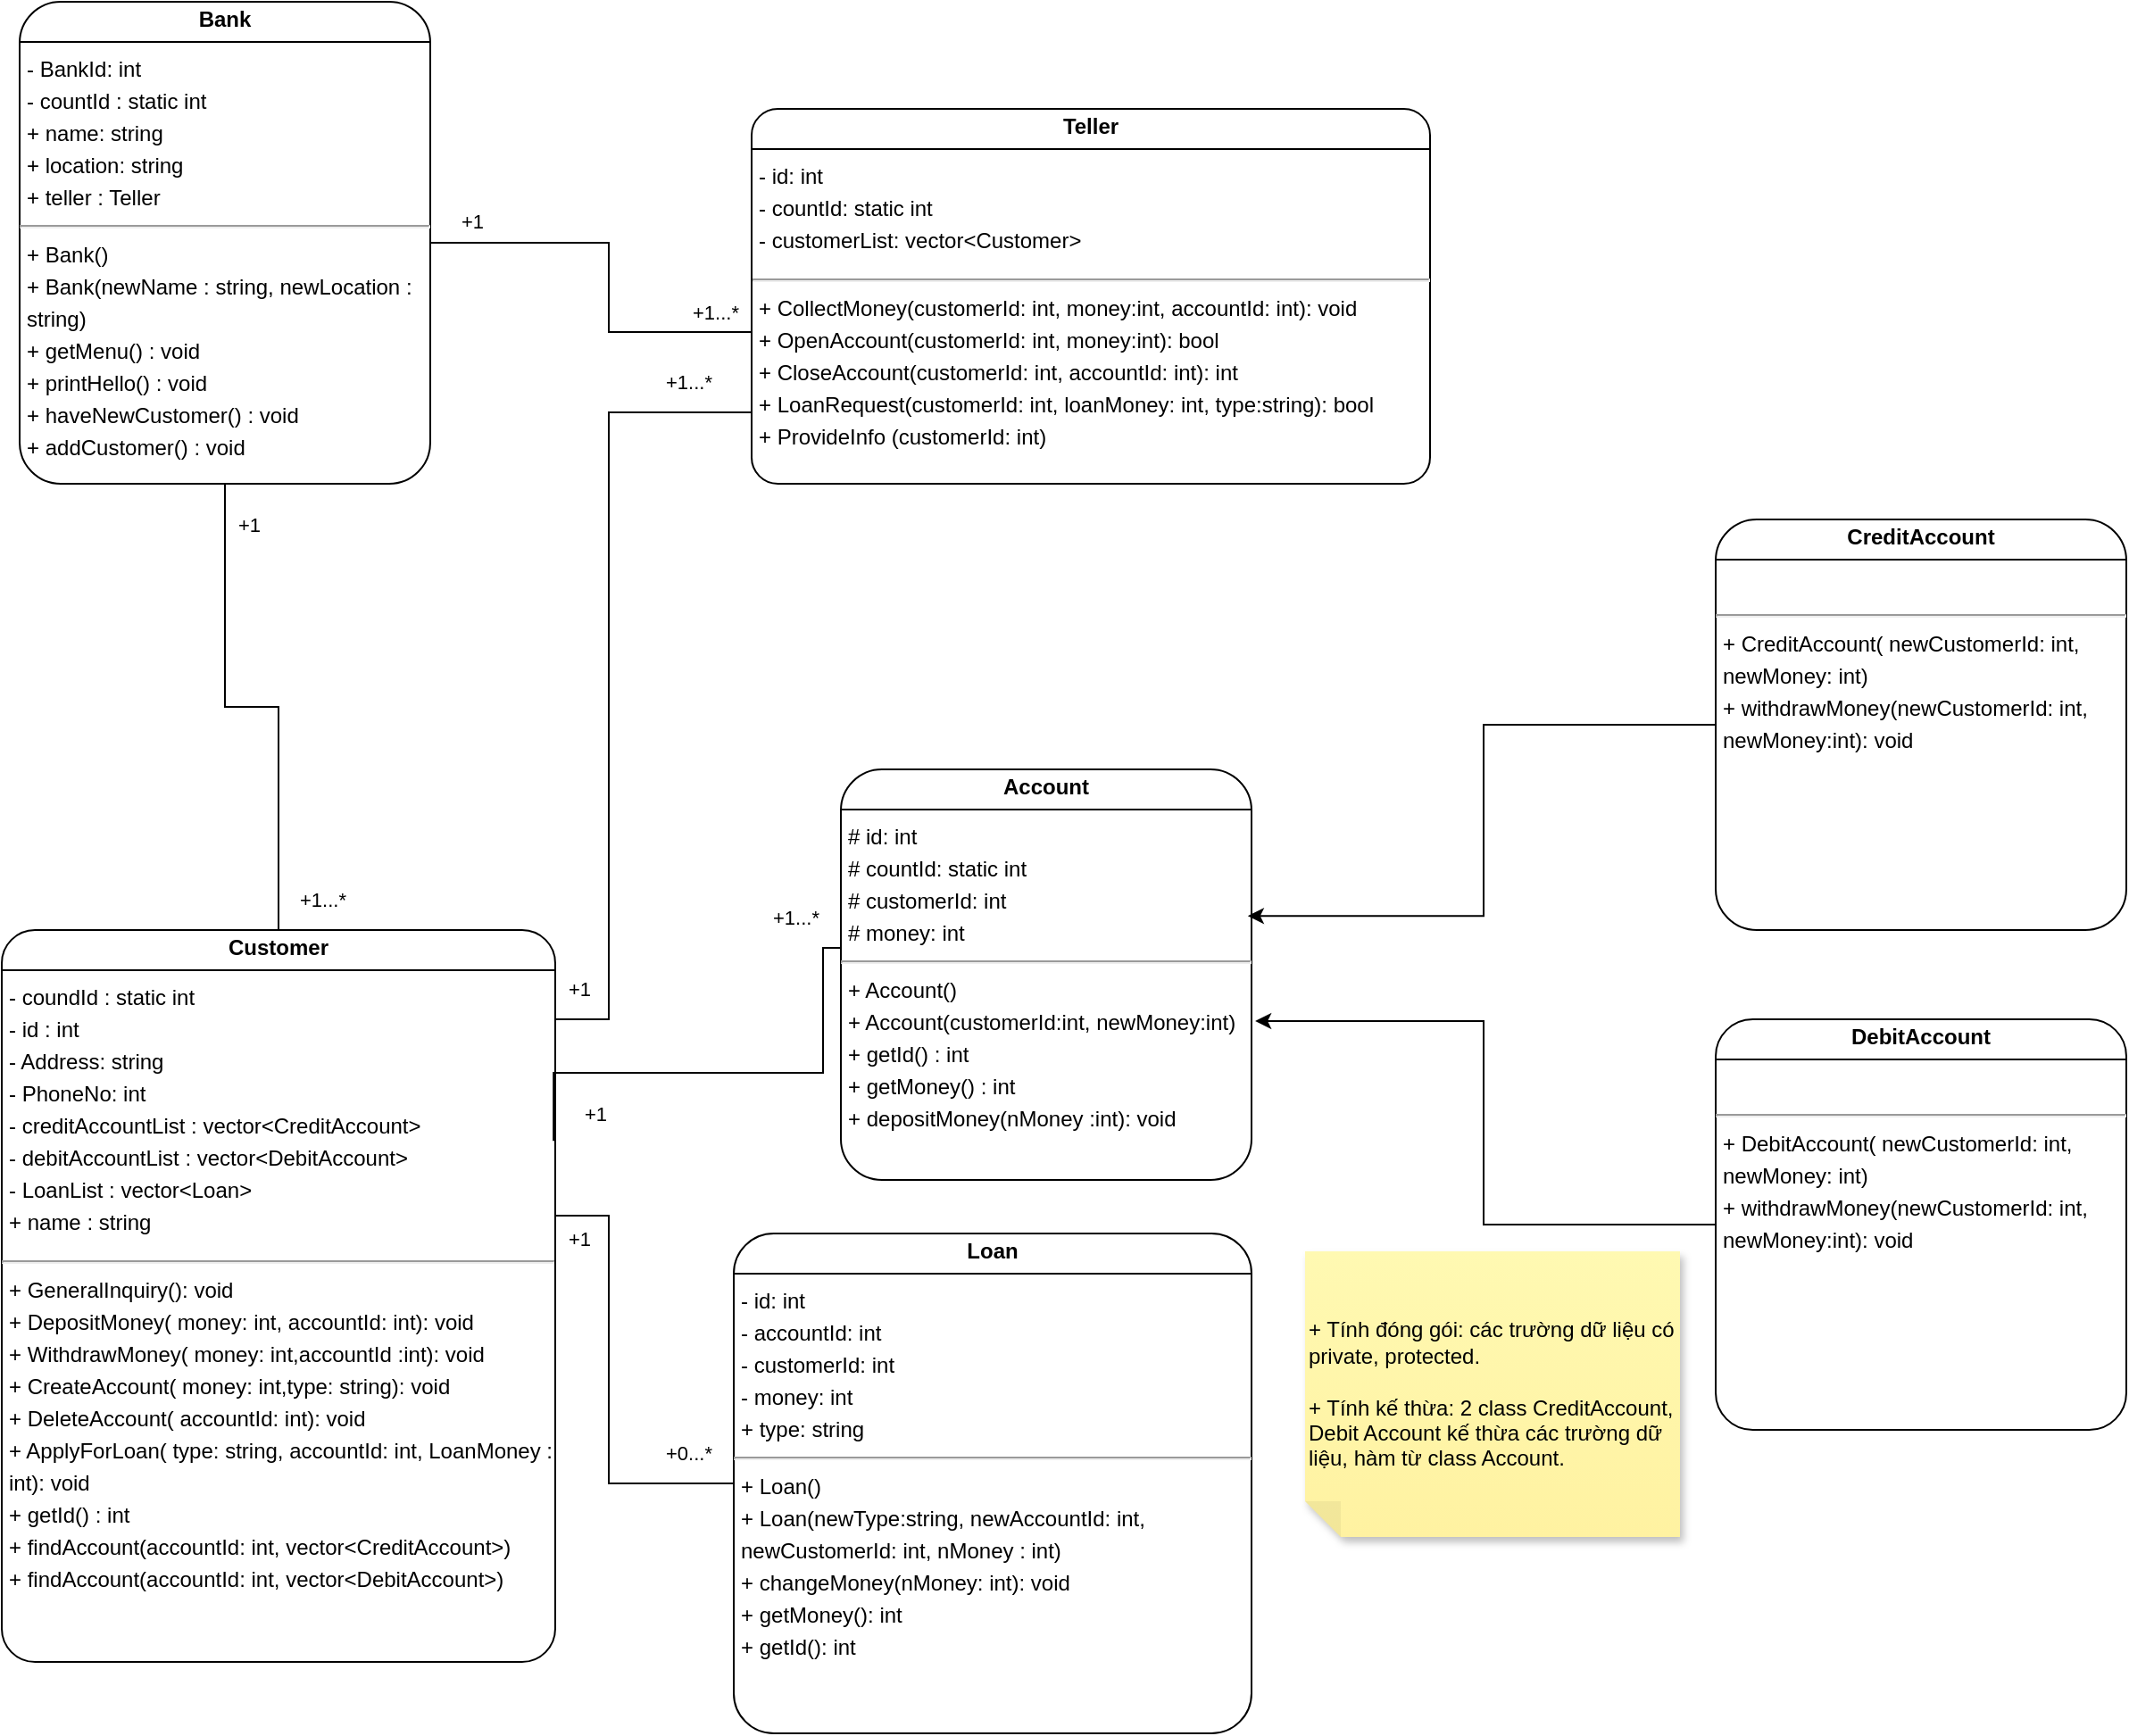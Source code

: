 <mxfile version="24.2.3" type="device">
  <diagram name="Page-1" id="rEAYuiR4Wdk2qMLaIThJ">
    <mxGraphModel dx="927" dy="401" grid="1" gridSize="10" guides="1" tooltips="1" connect="1" arrows="1" fold="1" page="1" pageScale="1" pageWidth="850" pageHeight="1100" math="0" shadow="0">
      <root>
        <mxCell id="0" />
        <mxCell id="1" parent="0" />
        <mxCell id="SG9qALcm7S1IvZvgK0gM-2" value="&lt;p style=&quot;margin: 4px 0px 0px; text-align: center; line-height: 100%;&quot;&gt;&lt;b&gt;&lt;font face=&quot;Helvetica&quot;&gt;Bank&lt;/font&gt;&lt;/b&gt;&lt;/p&gt;&lt;hr size=&quot;1&quot; style=&quot;border-style: solid; line-height: 100%;&quot;&gt;&lt;p style=&quot;--font-size: 13.333px; --line-height: 1.4; line-height: 150%; margin-top: 0px; padding-left: 4px; margin-bottom: 0px; margin-right: 0px;&quot; class=&quot;cvGsUA direction-ltr align-start para-style-body&quot;&gt;&lt;span style=&quot;&quot; class=&quot;OYPEnA text-decoration-none text-strikethrough-none&quot;&gt;&lt;font face=&quot;Helvetica&quot;&gt;- BankId: int&lt;/font&gt;&lt;/span&gt;&lt;/p&gt;&lt;p style=&quot;--font-size: 13.333px; --line-height: 1.4; line-height: 150%; margin-top: 0px; padding-left: 4px; margin-bottom: 0px; margin-right: 0px;&quot; class=&quot;cvGsUA direction-ltr align-start para-style-body&quot;&gt;&lt;span style=&quot;&quot; class=&quot;OYPEnA text-decoration-none text-strikethrough-none&quot;&gt;&lt;font face=&quot;Helvetica&quot;&gt;- countId : static int&lt;/font&gt;&lt;/span&gt;&lt;/p&gt;&lt;p style=&quot;--font-size: 13.333px; --line-height: 1.4; line-height: 150%; margin-top: 0px; padding-left: 4px; margin-bottom: 0px; margin-right: 0px;&quot; class=&quot;cvGsUA direction-ltr align-start para-style-body&quot;&gt;&lt;span style=&quot;&quot; class=&quot;OYPEnA text-decoration-none text-strikethrough-none&quot;&gt;&lt;font face=&quot;Helvetica&quot;&gt;+ name: string&lt;/font&gt;&lt;/span&gt;&lt;/p&gt;&lt;p style=&quot;--font-size: 13.333px; --line-height: 1.4; line-height: 150%; margin-top: 0px; padding-left: 4px; margin-bottom: 0px; margin-right: 0px;&quot; class=&quot;cvGsUA direction-ltr align-start para-style-body&quot;&gt;&lt;span style=&quot;&quot; class=&quot;OYPEnA text-decoration-none text-strikethrough-none&quot;&gt;&lt;font face=&quot;Helvetica&quot;&gt;+ location: string&lt;/font&gt;&lt;/span&gt;&lt;/p&gt;&lt;p style=&quot;--font-size: 13.333px; --line-height: 1.4; line-height: 150%; margin-top: 0px; padding-left: 4px; margin-bottom: 0px; margin-right: 0px;&quot; class=&quot;cvGsUA direction-ltr align-start para-style-body&quot;&gt;&lt;span style=&quot;&quot; class=&quot;OYPEnA text-decoration-none text-strikethrough-none&quot;&gt;&lt;font face=&quot;Helvetica&quot;&gt;+ teller : Teller&lt;/font&gt;&lt;/span&gt;&lt;/p&gt;&lt;hr&gt;&lt;p style=&quot;--font-size: 13.333px; --line-height: 1.4; line-height: 150%; margin-top: 0px; padding-left: 4px; margin-bottom: 0px; margin-right: 0px;&quot; class=&quot;cvGsUA direction-ltr align-start para-style-body&quot;&gt;&lt;font face=&quot;Helvetica&quot;&gt;+ Bank()&lt;/font&gt;&lt;/p&gt;&lt;p style=&quot;--font-size: 13.333px; --line-height: 1.4; line-height: 150%; margin-top: 0px; padding-left: 4px; margin-bottom: 0px; margin-right: 0px;&quot; class=&quot;cvGsUA direction-ltr align-start para-style-body&quot;&gt;&lt;font face=&quot;Helvetica&quot;&gt;+ Bank(newName : string, newLocation : string)&lt;/font&gt;&lt;/p&gt;&lt;p style=&quot;--font-size: 13.333px; --line-height: 1.4; line-height: 150%; margin-top: 0px; padding-left: 4px; margin-bottom: 0px; margin-right: 0px;&quot; class=&quot;cvGsUA direction-ltr align-start para-style-body&quot;&gt;&lt;font face=&quot;Helvetica&quot;&gt;+ getMenu() : void&lt;/font&gt;&lt;/p&gt;&lt;p style=&quot;--font-size: 13.333px; --line-height: 1.4; line-height: 150%; margin-top: 0px; padding-left: 4px; margin-bottom: 0px; margin-right: 0px;&quot; class=&quot;cvGsUA direction-ltr align-start para-style-body&quot;&gt;&lt;font face=&quot;Helvetica&quot;&gt;+ printHello() : void&lt;/font&gt;&lt;/p&gt;&lt;p style=&quot;--font-size: 13.333px; --line-height: 1.4; line-height: 150%; margin-top: 0px; padding-left: 4px; margin-bottom: 0px; margin-right: 0px;&quot; class=&quot;cvGsUA direction-ltr align-start para-style-body&quot;&gt;&lt;font face=&quot;Helvetica&quot;&gt;+ haveNewCustomer() : void&lt;/font&gt;&lt;/p&gt;&lt;p style=&quot;--font-size: 13.333px; --line-height: 1.4; line-height: 150%; margin-top: 0px; padding-left: 4px; margin-bottom: 0px; margin-right: 0px;&quot; class=&quot;cvGsUA direction-ltr align-start para-style-body&quot;&gt;&lt;font face=&quot;Helvetica&quot;&gt;+ addCustomer() : void&lt;/font&gt;&lt;/p&gt;" style="verticalAlign=top;align=left;overflow=fill;html=1;whiteSpace=wrap;rounded=1;arcSize=10;fontFamily=consolas;" parent="1" vertex="1">
          <mxGeometry x="50" width="230" height="270" as="geometry" />
        </mxCell>
        <mxCell id="SG9qALcm7S1IvZvgK0gM-3" value="&lt;p style=&quot;margin: 4px 0px 0px; text-align: center; line-height: 100%;&quot;&gt;&lt;b&gt;&lt;font face=&quot;Helvetica&quot;&gt;Customer&lt;/font&gt;&lt;/b&gt;&lt;/p&gt;&lt;hr size=&quot;1&quot; style=&quot;border-style: solid; line-height: 100%;&quot;&gt;&lt;p style=&quot;--font-size: 13.333px; --line-height: 1.4; line-height: 18px; padding-left: 4px; margin-top: 0px; margin-bottom: 0px;&quot; class=&quot;cvGsUA direction-ltr align-start para-style-body&quot;&gt;&lt;span class=&quot;OYPEnA text-decoration-none text-strikethrough-none&quot;&gt;- coundId : static int&lt;/span&gt;&lt;/p&gt;&lt;p style=&quot;--font-size: 13.333px; --line-height: 1.4; line-height: 18px; padding-left: 4px; margin-top: 0px; margin-bottom: 0px;&quot; class=&quot;cvGsUA direction-ltr align-start para-style-body&quot;&gt;&lt;span class=&quot;OYPEnA text-decoration-none text-strikethrough-none&quot;&gt;- id : int&lt;/span&gt;&lt;/p&gt;&lt;p style=&quot;--font-size: 13.333px; --line-height: 1.4; line-height: 18px; padding-left: 4px; margin-top: 0px; margin-bottom: 0px;&quot; class=&quot;cvGsUA direction-ltr align-start para-style-body&quot;&gt;&lt;span style=&quot;background-color: initial;&quot;&gt;- Address: string&lt;/span&gt;&lt;/p&gt;&lt;p style=&quot;--font-size: 13.333px; --line-height: 1.4; line-height: 18px; padding-left: 4px; margin-top: 0px; margin-bottom: 0px;&quot; class=&quot;cvGsUA direction-ltr align-start para-style-body&quot;&gt;&lt;span style=&quot;background-color: initial;&quot;&gt;- PhoneNo: int&lt;/span&gt;&lt;/p&gt;&lt;p style=&quot;--font-size: 13.333px; --line-height: 1.4; line-height: 18px; padding-left: 4px; margin-top: 0px; margin-bottom: 0px;&quot; class=&quot;cvGsUA direction-ltr align-start para-style-body&quot;&gt;&lt;span style=&quot;background-color: initial;&quot;&gt;- creditAccountList : vector&amp;lt;CreditAccount&amp;gt;&lt;/span&gt;&lt;/p&gt;&lt;p style=&quot;--font-size: 13.333px; --line-height: 1.4; line-height: 18px; padding-left: 4px; margin-top: 0px; margin-bottom: 0px;&quot; class=&quot;cvGsUA direction-ltr align-start para-style-body&quot;&gt;&lt;span style=&quot;background-color: initial;&quot;&gt;- debitAccountList : vector&amp;lt;DebitAccount&amp;gt;&lt;/span&gt;&lt;/p&gt;&lt;p style=&quot;--font-size: 13.333px; --line-height: 1.4; line-height: 18px; padding-left: 4px; margin-top: 0px; margin-bottom: 0px;&quot; class=&quot;cvGsUA direction-ltr align-start para-style-body&quot;&gt;&lt;span style=&quot;background-color: initial;&quot;&gt;- LoanList : vector&amp;lt;Loan&amp;gt;&lt;/span&gt;&lt;/p&gt;&lt;p style=&quot;--font-size: 13.333px; --line-height: 1.4; line-height: 18px; padding-left: 4px; margin-top: 0px; margin-bottom: 0px;&quot; class=&quot;cvGsUA direction-ltr align-start para-style-body&quot;&gt;&lt;span style=&quot;background-color: initial;&quot;&gt;+ name : string&lt;/span&gt;&lt;/p&gt;&lt;p style=&quot;--font-size: 13.333px; --line-height: 1.4; line-height: 18px;&quot; class=&quot;cvGsUA direction-ltr align-start para-style-body&quot;&gt;&lt;span class=&quot;OYPEnA text-decoration-none text-strikethrough-none&quot;&gt;&lt;/span&gt;&lt;/p&gt;&lt;hr&gt;&lt;div&gt;&lt;p style=&quot;--font-size: 13.333px; --line-height: 1.4; line-height: 18px; padding-left: 4px; margin-top: 0px; margin-bottom: 0px;&quot; class=&quot;cvGsUA direction-ltr align-start para-style-body&quot;&gt;&lt;span class=&quot;OYPEnA text-decoration-none text-strikethrough-none&quot;&gt;+ GeneralInquiry(): void&lt;/span&gt;&lt;/p&gt;&lt;p style=&quot;--font-size: 13.333px; --line-height: 1.4; line-height: 18px; padding-left: 4px; margin-top: 0px; margin-bottom: 0px;&quot; class=&quot;cvGsUA direction-ltr align-start para-style-body&quot;&gt;&lt;span style=&quot;background-color: initial;&quot;&gt;+ DepositMoney( money: int, accountId: int): void&lt;/span&gt;&lt;/p&gt;&lt;p style=&quot;--font-size: 13.333px; --line-height: 1.4; line-height: 18px; padding-left: 4px; margin-top: 0px; margin-bottom: 0px;&quot; class=&quot;cvGsUA direction-ltr align-start para-style-body&quot;&gt;&lt;span style=&quot;background-color: initial;&quot;&gt;+ WithdrawMoney( money: int,accountId :int): void&lt;/span&gt;&lt;/p&gt;&lt;p style=&quot;--font-size: 13.333px; --line-height: 1.4; line-height: 18px; padding-left: 4px; margin-top: 0px; margin-bottom: 0px;&quot; class=&quot;cvGsUA direction-ltr align-start para-style-body&quot;&gt;&lt;span style=&quot;background-color: initial;&quot;&gt;+ CreateAccount( money: int,type: string): void&lt;/span&gt;&lt;/p&gt;&lt;p style=&quot;--font-size: 13.333px; --line-height: 1.4; line-height: 18px; padding-left: 4px; margin-top: 0px; margin-bottom: 0px;&quot; class=&quot;cvGsUA direction-ltr align-start para-style-body&quot;&gt;&lt;span style=&quot;background-color: initial;&quot;&gt;+ DeleteAccount( accountId: int): void&lt;/span&gt;&lt;/p&gt;&lt;p style=&quot;--font-size: 13.333px; --line-height: 1.4; line-height: 18px; padding-left: 4px; margin-top: 0px; margin-bottom: 0px;&quot; class=&quot;cvGsUA direction-ltr align-start para-style-body&quot;&gt;&lt;span style=&quot;background-color: initial;&quot;&gt;+ ApplyForLoan( type: string, accountId: int, LoanMoney : int): void&lt;/span&gt;&lt;/p&gt;&lt;p style=&quot;--font-size: 13.333px; --line-height: 1.4; line-height: 18px; padding-left: 4px; margin-top: 0px; margin-bottom: 0px;&quot; class=&quot;cvGsUA direction-ltr align-start para-style-body&quot;&gt;&lt;span style=&quot;background-color: initial;&quot;&gt;+ getId() : int&lt;/span&gt;&lt;/p&gt;&lt;p style=&quot;--font-size: 13.333px; --line-height: 1.4; line-height: 18px; padding-left: 4px; margin-top: 0px; margin-bottom: 0px;&quot; class=&quot;cvGsUA direction-ltr align-start para-style-body&quot;&gt;&lt;span style=&quot;background-color: initial;&quot;&gt;+ findAccount(accountId: int, vector&amp;lt;CreditAccount&amp;gt;)&lt;/span&gt;&lt;/p&gt;&lt;p style=&quot;--font-size: 13.333px; --line-height: 1.4; line-height: 18px; padding-left: 4px; margin-top: 0px; margin-bottom: 0px;&quot; class=&quot;cvGsUA direction-ltr align-start para-style-body&quot;&gt;+ findAccount(accountId: int, vector&amp;lt;DebitAccount&amp;gt;)&lt;span style=&quot;background-color: initial;&quot;&gt;&lt;br&gt;&lt;/span&gt;&lt;/p&gt;&lt;p style=&quot;--font-size: 13.333px; --line-height: 1.4; line-height: 18px; padding-left: 4px; margin-top: 0px; margin-bottom: 0px;&quot; class=&quot;cvGsUA direction-ltr align-start para-style-body&quot;&gt;&lt;span style=&quot;background-color: initial;&quot;&gt;&lt;font face=&quot;Helvetica&quot;&gt;&lt;br&gt;&lt;/font&gt;&lt;/span&gt;&lt;/p&gt;&lt;/div&gt;" style="verticalAlign=top;align=left;overflow=fill;html=1;whiteSpace=wrap;rounded=1;arcSize=6;" parent="1" vertex="1">
          <mxGeometry x="40" y="520" width="310" height="410" as="geometry" />
        </mxCell>
        <mxCell id="SG9qALcm7S1IvZvgK0gM-5" value="&lt;p style=&quot;margin: 4px 0px 0px; text-align: center; line-height: 100%;&quot;&gt;&lt;b&gt;Teller&lt;/b&gt;&lt;/p&gt;&lt;hr size=&quot;1&quot; style=&quot;border-style: solid; line-height: 100%;&quot;&gt;&lt;p style=&quot;--font-size: 13.333px; --line-height: 1.4; line-height: 18px; padding-left: 4px; margin-right: 0px; margin-top: 0px; margin-bottom: 0px;&quot; class=&quot;cvGsUA direction-ltr align-start para-style-body&quot;&gt;&lt;span class=&quot;OYPEnA text-decoration-none text-strikethrough-none&quot;&gt;- id: int&lt;/span&gt;&lt;/p&gt;&lt;p style=&quot;--font-size: 13.333px; --line-height: 1.4; line-height: 18px; padding-left: 4px; margin-right: 0px; margin-top: 0px; margin-bottom: 0px;&quot; class=&quot;cvGsUA direction-ltr align-start para-style-body&quot;&gt;&lt;span class=&quot;OYPEnA text-decoration-none text-strikethrough-none&quot;&gt;- countId: static int&lt;/span&gt;&lt;/p&gt;&lt;p style=&quot;--font-size: 13.333px; --line-height: 1.4; line-height: 18px; padding-left: 4px; margin-right: 0px; margin-top: 0px; margin-bottom: 0px;&quot; class=&quot;cvGsUA direction-ltr align-start para-style-body&quot;&gt;- customerList: vector&amp;lt;Customer&amp;gt;&lt;/p&gt;&lt;p style=&quot;--font-size: 13.333px; --line-height: 1.4; line-height: 18px;&quot; class=&quot;cvGsUA direction-ltr align-start para-style-body&quot;&gt;&lt;span class=&quot;OYPEnA text-decoration-none text-strikethrough-none&quot;&gt;&lt;/span&gt;&lt;/p&gt;&lt;hr&gt;&lt;div&gt;&lt;p style=&quot;--font-size: 13.333px; --line-height: 1.4; line-height: 18px; padding-left: 4px; margin-top: 0px; margin-bottom: 0px; margin-right: 0px;&quot; class=&quot;cvGsUA direction-ltr align-start para-style-body&quot;&gt;&lt;span class=&quot;OYPEnA text-decoration-none text-strikethrough-none&quot;&gt;+ CollectMoney(customerId: int, money:int, accountId: int): void&lt;/span&gt;&lt;/p&gt;&lt;p style=&quot;--font-size: 13.333px; --line-height: 1.4; line-height: 18px; padding-left: 4px; margin-top: 0px; margin-bottom: 0px; margin-right: 0px;&quot; class=&quot;cvGsUA direction-ltr align-start para-style-body&quot;&gt;&lt;span style=&quot;background-color: initial;&quot;&gt;+ OpenAccount(customerId: int, money:int): bool&lt;/span&gt;&lt;/p&gt;&lt;p style=&quot;--font-size: 13.333px; --line-height: 1.4; line-height: 18px; padding-left: 4px; margin-top: 0px; margin-bottom: 0px; margin-right: 0px;&quot; class=&quot;cvGsUA direction-ltr align-start para-style-body&quot;&gt;&lt;span style=&quot;background-color: initial;&quot;&gt;+ CloseAccount(customerId: int,&amp;nbsp;&lt;/span&gt;&lt;span style=&quot;background-color: initial;&quot;&gt;accountId: int&lt;/span&gt;&lt;span style=&quot;background-color: initial;&quot;&gt;): int&lt;/span&gt;&lt;/p&gt;&lt;p style=&quot;--font-size: 13.333px; --line-height: 1.4; line-height: 18px; padding-left: 4px; margin-top: 0px; margin-bottom: 0px; margin-right: 0px;&quot; class=&quot;cvGsUA direction-ltr align-start para-style-body&quot;&gt;&lt;span style=&quot;background-color: initial;&quot;&gt;+ LoanRequest(customerId: int, loanMoney: int, type:string): bool&lt;/span&gt;&lt;/p&gt;&lt;p style=&quot;--font-size: 13.333px; --line-height: 1.4; line-height: 18px; padding-left: 4px; margin-top: 0px; margin-bottom: 0px; margin-right: 0px;&quot; class=&quot;cvGsUA direction-ltr align-start para-style-body&quot;&gt;&lt;span style=&quot;background-color: initial;&quot;&gt;+ ProvideInfo (customerId: int)&lt;/span&gt;&lt;/p&gt;&lt;/div&gt;" style="verticalAlign=top;align=left;overflow=fill;html=1;whiteSpace=wrap;rounded=1;arcSize=7;" parent="1" vertex="1">
          <mxGeometry x="460" y="60" width="380" height="210" as="geometry" />
        </mxCell>
        <mxCell id="3UZ4lUis-rqjRzUQR2lQ-1" value="&lt;p style=&quot;margin: 4px 0px 0px; text-align: center; line-height: 100%;&quot;&gt;&lt;b&gt;Account&lt;/b&gt;&lt;/p&gt;&lt;hr size=&quot;1&quot; style=&quot;border-style: solid; line-height: 100%;&quot;&gt;&lt;p style=&quot;--font-size: 13.333px; --line-height: 1.4; line-height: 150%; margin-top: 0px; padding-left: 4px; margin-bottom: 0px; margin-right: 0px;&quot; class=&quot;cvGsUA direction-ltr align-start para-style-body&quot;&gt;&lt;font face=&quot;Helvetica&quot;&gt;&lt;span style=&quot;&quot; class=&quot;OYPEnA text-decoration-none text-strikethrough-none&quot;&gt;- id: int&lt;/span&gt;&lt;/font&gt;&lt;/p&gt;&lt;p style=&quot;--font-size: 13.333px; --line-height: 1.4; line-height: 150%; margin-top: 0px; padding-left: 4px; margin-bottom: 0px; margin-right: 0px;&quot; class=&quot;cvGsUA direction-ltr align-start para-style-body&quot;&gt;&lt;font face=&quot;Helvetica&quot;&gt;&lt;span style=&quot;&quot; class=&quot;OYPEnA text-decoration-none text-strikethrough-none&quot;&gt;- countId: static int&lt;/span&gt;&lt;/font&gt;&lt;/p&gt;&lt;p style=&quot;--font-size: 13.333px; --line-height: 1.4; line-height: 150%; margin-top: 0px; padding-left: 4px; margin-bottom: 0px; margin-right: 0px;&quot; class=&quot;cvGsUA direction-ltr align-start para-style-body&quot;&gt;&lt;font face=&quot;Helvetica&quot;&gt;&lt;span style=&quot;background-color: initial;&quot;&gt;- customerId: int&lt;/span&gt;&lt;/font&gt;&lt;/p&gt;&lt;p style=&quot;--font-size: 13.333px; --line-height: 1.4; line-height: 150%; margin-top: 0px; padding-left: 4px; margin-bottom: 0px; margin-right: 0px;&quot; class=&quot;cvGsUA direction-ltr align-start para-style-body&quot;&gt;&lt;font face=&quot;Helvetica&quot;&gt;&lt;span style=&quot;background-color: initial;&quot;&gt;- money: int&lt;/span&gt;&lt;/font&gt;&lt;/p&gt;&lt;hr&gt;&lt;p style=&quot;--font-size: 13.333px; --line-height: 1.4; line-height: 150%; margin-top: 0px; padding-left: 4px; margin-bottom: 0px; margin-right: 0px;&quot; class=&quot;cvGsUA direction-ltr align-start para-style-body&quot;&gt;&lt;font face=&quot;Helvetica&quot;&gt;&lt;span style=&quot;background-color: initial;&quot;&gt;+ Account()&amp;nbsp;&lt;/span&gt;&lt;/font&gt;&lt;/p&gt;&lt;p style=&quot;--font-size: 13.333px; --line-height: 1.4; line-height: 150%; margin-top: 0px; padding-left: 4px; margin-bottom: 0px; margin-right: 0px;&quot; class=&quot;cvGsUA direction-ltr align-start para-style-body&quot;&gt;&lt;font face=&quot;Helvetica&quot;&gt;&lt;span style=&quot;background-color: initial;&quot;&gt;+ Account(customerId:int, newMoney:int)&lt;/span&gt;&lt;/font&gt;&lt;/p&gt;&lt;p style=&quot;--font-size: 13.333px; --line-height: 1.4; line-height: 150%; margin-top: 0px; padding-left: 4px; margin-bottom: 0px; margin-right: 0px;&quot; class=&quot;cvGsUA direction-ltr align-start para-style-body&quot;&gt;&lt;font face=&quot;Helvetica&quot;&gt;&lt;span style=&quot;background-color: initial;&quot;&gt;+ getId() : int&lt;/span&gt;&lt;/font&gt;&lt;/p&gt;&lt;p style=&quot;--font-size: 13.333px; --line-height: 1.4; line-height: 150%; margin-top: 0px; padding-left: 4px; margin-bottom: 0px; margin-right: 0px;&quot; class=&quot;cvGsUA direction-ltr align-start para-style-body&quot;&gt;&lt;font face=&quot;Helvetica&quot;&gt;&lt;span style=&quot;background-color: initial;&quot;&gt;+ getMoney() : int&lt;/span&gt;&lt;/font&gt;&lt;/p&gt;&lt;p style=&quot;--font-size: 13.333px; --line-height: 1.4; line-height: 150%; margin-top: 0px; padding-left: 4px; margin-bottom: 0px; margin-right: 0px;&quot; class=&quot;cvGsUA direction-ltr align-start para-style-body&quot;&gt;&lt;font face=&quot;Helvetica&quot;&gt;&lt;span style=&quot;background-color: initial;&quot;&gt;+ depositMoney(nMoney :int): void&lt;/span&gt;&lt;/font&gt;&lt;/p&gt;" style="verticalAlign=top;align=left;overflow=fill;html=1;whiteSpace=wrap;rounded=1;" parent="1" vertex="1">
          <mxGeometry x="510" y="430" width="230" height="230" as="geometry" />
        </mxCell>
        <mxCell id="3UZ4lUis-rqjRzUQR2lQ-2" value="&lt;p style=&quot;margin: 4px 0px 0px; text-align: center; line-height: 100%;&quot;&gt;&lt;b&gt;Loan&lt;/b&gt;&lt;/p&gt;&lt;hr size=&quot;1&quot; style=&quot;border-style: solid; line-height: 100%;&quot;&gt;&lt;p style=&quot;--font-size: 13.333px; --line-height: 1.4; line-height: 150%; margin-top: 0px; padding-left: 4px; margin-bottom: 0px; margin-right: 0px;&quot; class=&quot;cvGsUA direction-ltr align-start para-style-body&quot;&gt;&lt;font face=&quot;Helvetica&quot;&gt;&lt;span style=&quot;&quot; class=&quot;OYPEnA text-decoration-none text-strikethrough-none&quot;&gt;- id: int&lt;/span&gt;&lt;/font&gt;&lt;/p&gt;&lt;p style=&quot;--font-size: 13.333px; --line-height: 1.4; line-height: 150%; margin-top: 0px; padding-left: 4px; margin-bottom: 0px; margin-right: 0px;&quot; class=&quot;cvGsUA direction-ltr align-start para-style-body&quot;&gt;&lt;font face=&quot;Helvetica&quot;&gt;&lt;span style=&quot;background-color: initial;&quot;&gt;- accountId: int&lt;/span&gt;&lt;/font&gt;&lt;/p&gt;&lt;p style=&quot;--font-size: 13.333px; --line-height: 1.4; line-height: 150%; margin-top: 0px; padding-left: 4px; margin-bottom: 0px; margin-right: 0px;&quot; class=&quot;cvGsUA direction-ltr align-start para-style-body&quot;&gt;&lt;font face=&quot;Helvetica&quot;&gt;&lt;span style=&quot;background-color: initial;&quot;&gt;- customerId: int&lt;/span&gt;&lt;/font&gt;&lt;/p&gt;&lt;p style=&quot;--font-size: 13.333px; --line-height: 1.4; line-height: 150%; margin-top: 0px; padding-left: 4px; margin-bottom: 0px; margin-right: 0px;&quot; class=&quot;cvGsUA direction-ltr align-start para-style-body&quot;&gt;&lt;font face=&quot;Helvetica&quot;&gt;&lt;span style=&quot;background-color: initial;&quot;&gt;- money: int&lt;/span&gt;&lt;/font&gt;&lt;/p&gt;&lt;p style=&quot;--font-size: 13.333px; --line-height: 1.4; line-height: 150%; margin-top: 0px; padding-left: 4px; margin-bottom: 0px; margin-right: 0px;&quot; class=&quot;cvGsUA direction-ltr align-start para-style-body&quot;&gt;+ type: string&lt;font face=&quot;Helvetica&quot;&gt;&lt;span style=&quot;background-color: initial;&quot;&gt;&lt;br&gt;&lt;/span&gt;&lt;/font&gt;&lt;/p&gt;&lt;hr&gt;&lt;p style=&quot;--font-size: 13.333px; --line-height: 1.4; line-height: 150%; margin-top: 0px; padding-left: 4px; margin-bottom: 0px; margin-right: 0px;&quot; class=&quot;cvGsUA direction-ltr align-start para-style-body&quot;&gt;+ Loan()&lt;/p&gt;&lt;p style=&quot;--font-size: 13.333px; --line-height: 1.4; line-height: 150%; margin-top: 0px; padding-left: 4px; margin-bottom: 0px; margin-right: 0px;&quot; class=&quot;cvGsUA direction-ltr align-start para-style-body&quot;&gt;+ Loan(newType:string, newAccountId: int, newCustomerId: int, nMoney : int)&lt;/p&gt;&lt;p style=&quot;--font-size: 13.333px; --line-height: 1.4; line-height: 150%; margin-top: 0px; padding-left: 4px; margin-bottom: 0px; margin-right: 0px;&quot; class=&quot;cvGsUA direction-ltr align-start para-style-body&quot;&gt;+ changeMoney(nMoney: int): void&lt;/p&gt;&lt;p style=&quot;--font-size: 13.333px; --line-height: 1.4; line-height: 150%; margin-top: 0px; padding-left: 4px; margin-bottom: 0px; margin-right: 0px;&quot; class=&quot;cvGsUA direction-ltr align-start para-style-body&quot;&gt;+ getMoney(): int&lt;/p&gt;&lt;p style=&quot;--font-size: 13.333px; --line-height: 1.4; line-height: 150%; margin-top: 0px; padding-left: 4px; margin-bottom: 0px; margin-right: 0px;&quot; class=&quot;cvGsUA direction-ltr align-start para-style-body&quot;&gt;+ getId(): int&lt;/p&gt;" style="verticalAlign=top;align=left;overflow=fill;html=1;whiteSpace=wrap;rounded=1;arcSize=8;" parent="1" vertex="1">
          <mxGeometry x="450" y="690" width="290" height="280" as="geometry" />
        </mxCell>
        <mxCell id="3UZ4lUis-rqjRzUQR2lQ-4" value="" style="endArrow=none;html=1;endSize=12;startArrow=none;startSize=14;startFill=0;edgeStyle=orthogonalEdgeStyle;rounded=0;entryX=0.5;entryY=1;entryDx=0;entryDy=0;exitX=0.5;exitY=0;exitDx=0;exitDy=0;endFill=0;" parent="1" source="SG9qALcm7S1IvZvgK0gM-3" target="SG9qALcm7S1IvZvgK0gM-2" edge="1">
          <mxGeometry relative="1" as="geometry">
            <mxPoint x="150" y="260" as="sourcePoint" />
            <mxPoint x="310" y="260" as="targetPoint" />
          </mxGeometry>
        </mxCell>
        <mxCell id="3UZ4lUis-rqjRzUQR2lQ-5" value="+1...*" style="edgeLabel;resizable=0;html=1;align=left;verticalAlign=top;" parent="3UZ4lUis-rqjRzUQR2lQ-4" connectable="0" vertex="1">
          <mxGeometry x="-1" relative="1" as="geometry">
            <mxPoint x="10" y="-30" as="offset" />
          </mxGeometry>
        </mxCell>
        <mxCell id="3UZ4lUis-rqjRzUQR2lQ-6" value="+1" style="edgeLabel;resizable=0;html=1;align=right;verticalAlign=top;" parent="3UZ4lUis-rqjRzUQR2lQ-4" connectable="0" vertex="1">
          <mxGeometry x="1" relative="1" as="geometry">
            <mxPoint x="20" y="10" as="offset" />
          </mxGeometry>
        </mxCell>
        <mxCell id="3UZ4lUis-rqjRzUQR2lQ-7" value="" style="endArrow=none;html=1;endSize=12;startArrow=none;startSize=14;startFill=0;edgeStyle=orthogonalEdgeStyle;rounded=0;entryX=1;entryY=0.5;entryDx=0;entryDy=0;exitX=0;exitY=0.25;exitDx=0;exitDy=0;endFill=0;" parent="1" source="SG9qALcm7S1IvZvgK0gM-5" target="SG9qALcm7S1IvZvgK0gM-2" edge="1">
          <mxGeometry relative="1" as="geometry">
            <mxPoint x="330" y="260" as="sourcePoint" />
            <mxPoint x="330" y="130" as="targetPoint" />
            <Array as="points">
              <mxPoint x="380" y="185" />
              <mxPoint x="380" y="135" />
            </Array>
          </mxGeometry>
        </mxCell>
        <mxCell id="3UZ4lUis-rqjRzUQR2lQ-8" value="+1...*" style="edgeLabel;resizable=0;html=1;align=left;verticalAlign=top;" parent="3UZ4lUis-rqjRzUQR2lQ-7" connectable="0" vertex="1">
          <mxGeometry x="-1" relative="1" as="geometry">
            <mxPoint x="-35" y="48" as="offset" />
          </mxGeometry>
        </mxCell>
        <mxCell id="3UZ4lUis-rqjRzUQR2lQ-9" value="+1" style="edgeLabel;resizable=0;html=1;align=right;verticalAlign=top;" parent="3UZ4lUis-rqjRzUQR2lQ-7" connectable="0" vertex="1">
          <mxGeometry x="1" relative="1" as="geometry">
            <mxPoint x="30" y="-25" as="offset" />
          </mxGeometry>
        </mxCell>
        <mxCell id="3UZ4lUis-rqjRzUQR2lQ-10" value="" style="endArrow=none;html=1;endSize=12;startArrow=none;startSize=14;startFill=0;edgeStyle=orthogonalEdgeStyle;rounded=0;endFill=0;" parent="1" source="SG9qALcm7S1IvZvgK0gM-5" target="SG9qALcm7S1IvZvgK0gM-3" edge="1">
          <mxGeometry relative="1" as="geometry">
            <mxPoint x="460" y="270" as="sourcePoint" />
            <mxPoint x="350" y="577.5" as="targetPoint" />
            <Array as="points">
              <mxPoint x="380" y="230" />
              <mxPoint x="380" y="570" />
            </Array>
          </mxGeometry>
        </mxCell>
        <mxCell id="3UZ4lUis-rqjRzUQR2lQ-11" value="+1...*" style="edgeLabel;resizable=0;html=1;align=left;verticalAlign=top;" parent="3UZ4lUis-rqjRzUQR2lQ-10" connectable="0" vertex="1">
          <mxGeometry x="-1" relative="1" as="geometry">
            <mxPoint x="-50" y="-30" as="offset" />
          </mxGeometry>
        </mxCell>
        <mxCell id="3UZ4lUis-rqjRzUQR2lQ-12" value="+1" style="edgeLabel;resizable=0;html=1;align=right;verticalAlign=top;" parent="3UZ4lUis-rqjRzUQR2lQ-10" connectable="0" vertex="1">
          <mxGeometry x="1" relative="1" as="geometry">
            <mxPoint x="20" y="-30" as="offset" />
          </mxGeometry>
        </mxCell>
        <mxCell id="3UZ4lUis-rqjRzUQR2lQ-13" value="" style="endArrow=none;html=1;endSize=12;startArrow=none;startSize=14;startFill=0;edgeStyle=orthogonalEdgeStyle;rounded=0;endFill=0;entryX=0.997;entryY=0.288;entryDx=0;entryDy=0;entryPerimeter=0;" parent="1" target="SG9qALcm7S1IvZvgK0gM-3" edge="1">
          <mxGeometry relative="1" as="geometry">
            <mxPoint x="510" y="530" as="sourcePoint" />
            <mxPoint x="350" y="560" as="targetPoint" />
            <Array as="points">
              <mxPoint x="500" y="530" />
              <mxPoint x="500" y="600" />
              <mxPoint x="349" y="600" />
            </Array>
          </mxGeometry>
        </mxCell>
        <mxCell id="3UZ4lUis-rqjRzUQR2lQ-14" value="+1...*" style="edgeLabel;resizable=0;html=1;align=left;verticalAlign=top;" parent="3UZ4lUis-rqjRzUQR2lQ-13" connectable="0" vertex="1">
          <mxGeometry x="-1" relative="1" as="geometry">
            <mxPoint x="-40" y="-30" as="offset" />
          </mxGeometry>
        </mxCell>
        <mxCell id="3UZ4lUis-rqjRzUQR2lQ-15" value="+1" style="edgeLabel;resizable=0;html=1;align=right;verticalAlign=top;" parent="3UZ4lUis-rqjRzUQR2lQ-13" connectable="0" vertex="1">
          <mxGeometry x="1" relative="1" as="geometry">
            <mxPoint x="30" y="-28" as="offset" />
          </mxGeometry>
        </mxCell>
        <mxCell id="3UZ4lUis-rqjRzUQR2lQ-16" value="" style="endArrow=none;html=1;endSize=12;startArrow=none;startSize=14;startFill=0;edgeStyle=orthogonalEdgeStyle;rounded=0;endFill=0;entryX=1;entryY=0.75;entryDx=0;entryDy=0;exitX=0;exitY=0.5;exitDx=0;exitDy=0;" parent="1" source="3UZ4lUis-rqjRzUQR2lQ-2" target="SG9qALcm7S1IvZvgK0gM-3" edge="1">
          <mxGeometry relative="1" as="geometry">
            <mxPoint x="470" y="440" as="sourcePoint" />
            <mxPoint x="320" y="440" as="targetPoint" />
            <Array as="points">
              <mxPoint x="380" y="830" />
              <mxPoint x="380" y="680" />
              <mxPoint x="350" y="680" />
            </Array>
          </mxGeometry>
        </mxCell>
        <mxCell id="3UZ4lUis-rqjRzUQR2lQ-17" value="+0...*" style="edgeLabel;resizable=0;html=1;align=left;verticalAlign=top;" parent="3UZ4lUis-rqjRzUQR2lQ-16" connectable="0" vertex="1">
          <mxGeometry x="-1" relative="1" as="geometry">
            <mxPoint x="-40" y="-30" as="offset" />
          </mxGeometry>
        </mxCell>
        <mxCell id="3UZ4lUis-rqjRzUQR2lQ-18" value="+1" style="edgeLabel;resizable=0;html=1;align=right;verticalAlign=top;" parent="3UZ4lUis-rqjRzUQR2lQ-16" connectable="0" vertex="1">
          <mxGeometry x="1" relative="1" as="geometry">
            <mxPoint x="20" y="-148" as="offset" />
          </mxGeometry>
        </mxCell>
        <mxCell id="G3JGzyAsA4TIB2tD-lAf-8" value="&lt;p style=&quot;margin: 4px 0px 0px; text-align: center; line-height: 100%;&quot;&gt;&lt;b&gt;Account&lt;/b&gt;&lt;/p&gt;&lt;hr size=&quot;1&quot; style=&quot;border-style: solid; line-height: 100%;&quot;&gt;&lt;p style=&quot;--font-size: 13.333px; --line-height: 1.4; line-height: 150%; margin-top: 0px; padding-left: 4px; margin-bottom: 0px; margin-right: 0px;&quot; class=&quot;cvGsUA direction-ltr align-start para-style-body&quot;&gt;&lt;font face=&quot;Helvetica&quot;&gt;&lt;span style=&quot;&quot; class=&quot;OYPEnA text-decoration-none text-strikethrough-none&quot;&gt;# id: int&lt;/span&gt;&lt;/font&gt;&lt;/p&gt;&lt;p style=&quot;--font-size: 13.333px; --line-height: 1.4; line-height: 150%; margin-top: 0px; padding-left: 4px; margin-bottom: 0px; margin-right: 0px;&quot; class=&quot;cvGsUA direction-ltr align-start para-style-body&quot;&gt;&lt;font face=&quot;Helvetica&quot;&gt;&lt;span style=&quot;&quot; class=&quot;OYPEnA text-decoration-none text-strikethrough-none&quot;&gt;# countId: static int&lt;/span&gt;&lt;/font&gt;&lt;/p&gt;&lt;p style=&quot;--font-size: 13.333px; --line-height: 1.4; line-height: 150%; margin-top: 0px; padding-left: 4px; margin-bottom: 0px; margin-right: 0px;&quot; class=&quot;cvGsUA direction-ltr align-start para-style-body&quot;&gt;&lt;font face=&quot;Helvetica&quot;&gt;&lt;span style=&quot;background-color: initial;&quot;&gt;# customerId: int&lt;/span&gt;&lt;/font&gt;&lt;/p&gt;&lt;p style=&quot;--font-size: 13.333px; --line-height: 1.4; line-height: 150%; margin-top: 0px; padding-left: 4px; margin-bottom: 0px; margin-right: 0px;&quot; class=&quot;cvGsUA direction-ltr align-start para-style-body&quot;&gt;&lt;font face=&quot;Helvetica&quot;&gt;&lt;span style=&quot;background-color: initial;&quot;&gt;# money: int&lt;/span&gt;&lt;/font&gt;&lt;/p&gt;&lt;hr&gt;&lt;p style=&quot;--font-size: 13.333px; --line-height: 1.4; line-height: 150%; margin-top: 0px; padding-left: 4px; margin-bottom: 0px; margin-right: 0px;&quot; class=&quot;cvGsUA direction-ltr align-start para-style-body&quot;&gt;&lt;font face=&quot;Helvetica&quot;&gt;&lt;span style=&quot;background-color: initial;&quot;&gt;+ Account()&amp;nbsp;&lt;/span&gt;&lt;/font&gt;&lt;/p&gt;&lt;p style=&quot;--font-size: 13.333px; --line-height: 1.4; line-height: 150%; margin-top: 0px; padding-left: 4px; margin-bottom: 0px; margin-right: 0px;&quot; class=&quot;cvGsUA direction-ltr align-start para-style-body&quot;&gt;&lt;font face=&quot;Helvetica&quot;&gt;&lt;span style=&quot;background-color: initial;&quot;&gt;+ Account(customerId:int, newMoney:int)&lt;/span&gt;&lt;/font&gt;&lt;/p&gt;&lt;p style=&quot;--font-size: 13.333px; --line-height: 1.4; line-height: 150%; margin-top: 0px; padding-left: 4px; margin-bottom: 0px; margin-right: 0px;&quot; class=&quot;cvGsUA direction-ltr align-start para-style-body&quot;&gt;&lt;font face=&quot;Helvetica&quot;&gt;&lt;span style=&quot;background-color: initial;&quot;&gt;+ getId() : int&lt;/span&gt;&lt;/font&gt;&lt;/p&gt;&lt;p style=&quot;--font-size: 13.333px; --line-height: 1.4; line-height: 150%; margin-top: 0px; padding-left: 4px; margin-bottom: 0px; margin-right: 0px;&quot; class=&quot;cvGsUA direction-ltr align-start para-style-body&quot;&gt;&lt;font face=&quot;Helvetica&quot;&gt;&lt;span style=&quot;background-color: initial;&quot;&gt;+ getMoney() : int&lt;/span&gt;&lt;/font&gt;&lt;/p&gt;&lt;p style=&quot;--font-size: 13.333px; --line-height: 1.4; line-height: 150%; margin-top: 0px; padding-left: 4px; margin-bottom: 0px; margin-right: 0px;&quot; class=&quot;cvGsUA direction-ltr align-start para-style-body&quot;&gt;&lt;font face=&quot;Helvetica&quot;&gt;&lt;span style=&quot;background-color: initial;&quot;&gt;+ depositMoney(nMoney :int): void&lt;/span&gt;&lt;/font&gt;&lt;/p&gt;" style="verticalAlign=top;align=left;overflow=fill;html=1;whiteSpace=wrap;rounded=1;arcSize=10;" parent="1" vertex="1">
          <mxGeometry x="510" y="430" width="230" height="230" as="geometry" />
        </mxCell>
        <mxCell id="G3JGzyAsA4TIB2tD-lAf-9" value="&lt;p style=&quot;margin: 4px 0px 0px; text-align: center; line-height: 100%;&quot;&gt;&lt;b&gt;CreditAccount&lt;/b&gt;&lt;/p&gt;&lt;hr size=&quot;1&quot; style=&quot;border-style: solid; line-height: 100%;&quot;&gt;&lt;p style=&quot;--font-size: 13.333px; --line-height: 1.4; line-height: 150%; margin-top: 0px; padding-left: 4px; margin-bottom: 0px; margin-right: 0px;&quot; class=&quot;cvGsUA direction-ltr align-start para-style-body&quot;&gt;&lt;br&gt;&lt;/p&gt;&lt;hr&gt;&lt;p style=&quot;--font-size: 13.333px; --line-height: 1.4; line-height: 150%; margin-top: 0px; padding-left: 4px; margin-bottom: 0px; margin-right: 0px;&quot; class=&quot;cvGsUA direction-ltr align-start para-style-body&quot;&gt;&lt;font face=&quot;Helvetica&quot;&gt;&lt;span style=&quot;background-color: initial;&quot;&gt;+ CreditAccount( newCustomerId: int, newMoney: int)&lt;/span&gt;&lt;/font&gt;&lt;/p&gt;&lt;p style=&quot;--font-size: 13.333px; --line-height: 1.4; line-height: 150%; margin-top: 0px; padding-left: 4px; margin-bottom: 0px; margin-right: 0px;&quot; class=&quot;cvGsUA direction-ltr align-start para-style-body&quot;&gt;&lt;font face=&quot;Helvetica&quot;&gt;&lt;span style=&quot;background-color: initial;&quot;&gt;+ withdrawMoney(newCustomerId: int, newMoney:int): void&lt;/span&gt;&lt;/font&gt;&lt;/p&gt;" style="verticalAlign=top;align=left;overflow=fill;html=1;whiteSpace=wrap;rounded=1;arcSize=10;" parent="1" vertex="1">
          <mxGeometry x="1000" y="290" width="230" height="230" as="geometry" />
        </mxCell>
        <mxCell id="G3JGzyAsA4TIB2tD-lAf-10" style="edgeStyle=orthogonalEdgeStyle;rounded=0;orthogonalLoop=1;jettySize=auto;html=1;entryX=0.991;entryY=0.357;entryDx=0;entryDy=0;entryPerimeter=0;" parent="1" source="G3JGzyAsA4TIB2tD-lAf-9" target="G3JGzyAsA4TIB2tD-lAf-8" edge="1">
          <mxGeometry relative="1" as="geometry" />
        </mxCell>
        <mxCell id="G3JGzyAsA4TIB2tD-lAf-11" value="&lt;p style=&quot;margin: 4px 0px 0px; text-align: center; line-height: 100%;&quot;&gt;&lt;b&gt;DebitAccount&lt;/b&gt;&lt;/p&gt;&lt;hr size=&quot;1&quot; style=&quot;border-style: solid; line-height: 100%;&quot;&gt;&lt;p style=&quot;--font-size: 13.333px; --line-height: 1.4; line-height: 150%; margin-top: 0px; padding-left: 4px; margin-bottom: 0px; margin-right: 0px;&quot; class=&quot;cvGsUA direction-ltr align-start para-style-body&quot;&gt;&lt;br&gt;&lt;/p&gt;&lt;hr&gt;&lt;p style=&quot;--font-size: 13.333px; --line-height: 1.4; line-height: 150%; margin-top: 0px; padding-left: 4px; margin-bottom: 0px; margin-right: 0px;&quot; class=&quot;cvGsUA direction-ltr align-start para-style-body&quot;&gt;&lt;font face=&quot;Helvetica&quot;&gt;&lt;span style=&quot;background-color: initial;&quot;&gt;+ DebitAccount( newCustomerId: int, newMoney: int)&lt;/span&gt;&lt;/font&gt;&lt;/p&gt;&lt;p style=&quot;--font-size: 13.333px; --line-height: 1.4; line-height: 150%; margin-top: 0px; padding-left: 4px; margin-bottom: 0px; margin-right: 0px;&quot; class=&quot;cvGsUA direction-ltr align-start para-style-body&quot;&gt;&lt;font face=&quot;Helvetica&quot;&gt;&lt;span style=&quot;background-color: initial;&quot;&gt;+ withdrawMoney(newCustomerId: int, newMoney:int): void&lt;/span&gt;&lt;/font&gt;&lt;/p&gt;" style="verticalAlign=top;align=left;overflow=fill;html=1;whiteSpace=wrap;rounded=1;arcSize=9;" parent="1" vertex="1">
          <mxGeometry x="1000" y="570" width="230" height="230" as="geometry" />
        </mxCell>
        <mxCell id="G3JGzyAsA4TIB2tD-lAf-12" style="edgeStyle=orthogonalEdgeStyle;rounded=0;orthogonalLoop=1;jettySize=auto;html=1;entryX=1.009;entryY=0.613;entryDx=0;entryDy=0;entryPerimeter=0;" parent="1" source="G3JGzyAsA4TIB2tD-lAf-11" target="G3JGzyAsA4TIB2tD-lAf-8" edge="1">
          <mxGeometry relative="1" as="geometry">
            <mxPoint x="800" y="570" as="targetPoint" />
          </mxGeometry>
        </mxCell>
        <mxCell id="o9uDbEkDoMfvt9pyVXDR-1" value="+ Tính đóng gói: các trường dữ liệu có private, protected.&lt;div&gt;&lt;br&gt;&lt;div&gt;+ Tính kế thừa: 2 class CreditAccount, Debit Account kế thừa các trường dữ liệu, hàm từ class Account.&lt;/div&gt;&lt;/div&gt;" style="shape=note;whiteSpace=wrap;html=1;backgroundOutline=1;fontColor=#000000;darkOpacity=0.05;fillColor=#FFF9B2;strokeColor=none;fillStyle=solid;direction=west;gradientDirection=north;gradientColor=#FFF2A1;shadow=1;size=20;pointerEvents=1;align=left;" vertex="1" parent="1">
          <mxGeometry x="770" y="700" width="210" height="160" as="geometry" />
        </mxCell>
      </root>
    </mxGraphModel>
  </diagram>
</mxfile>
